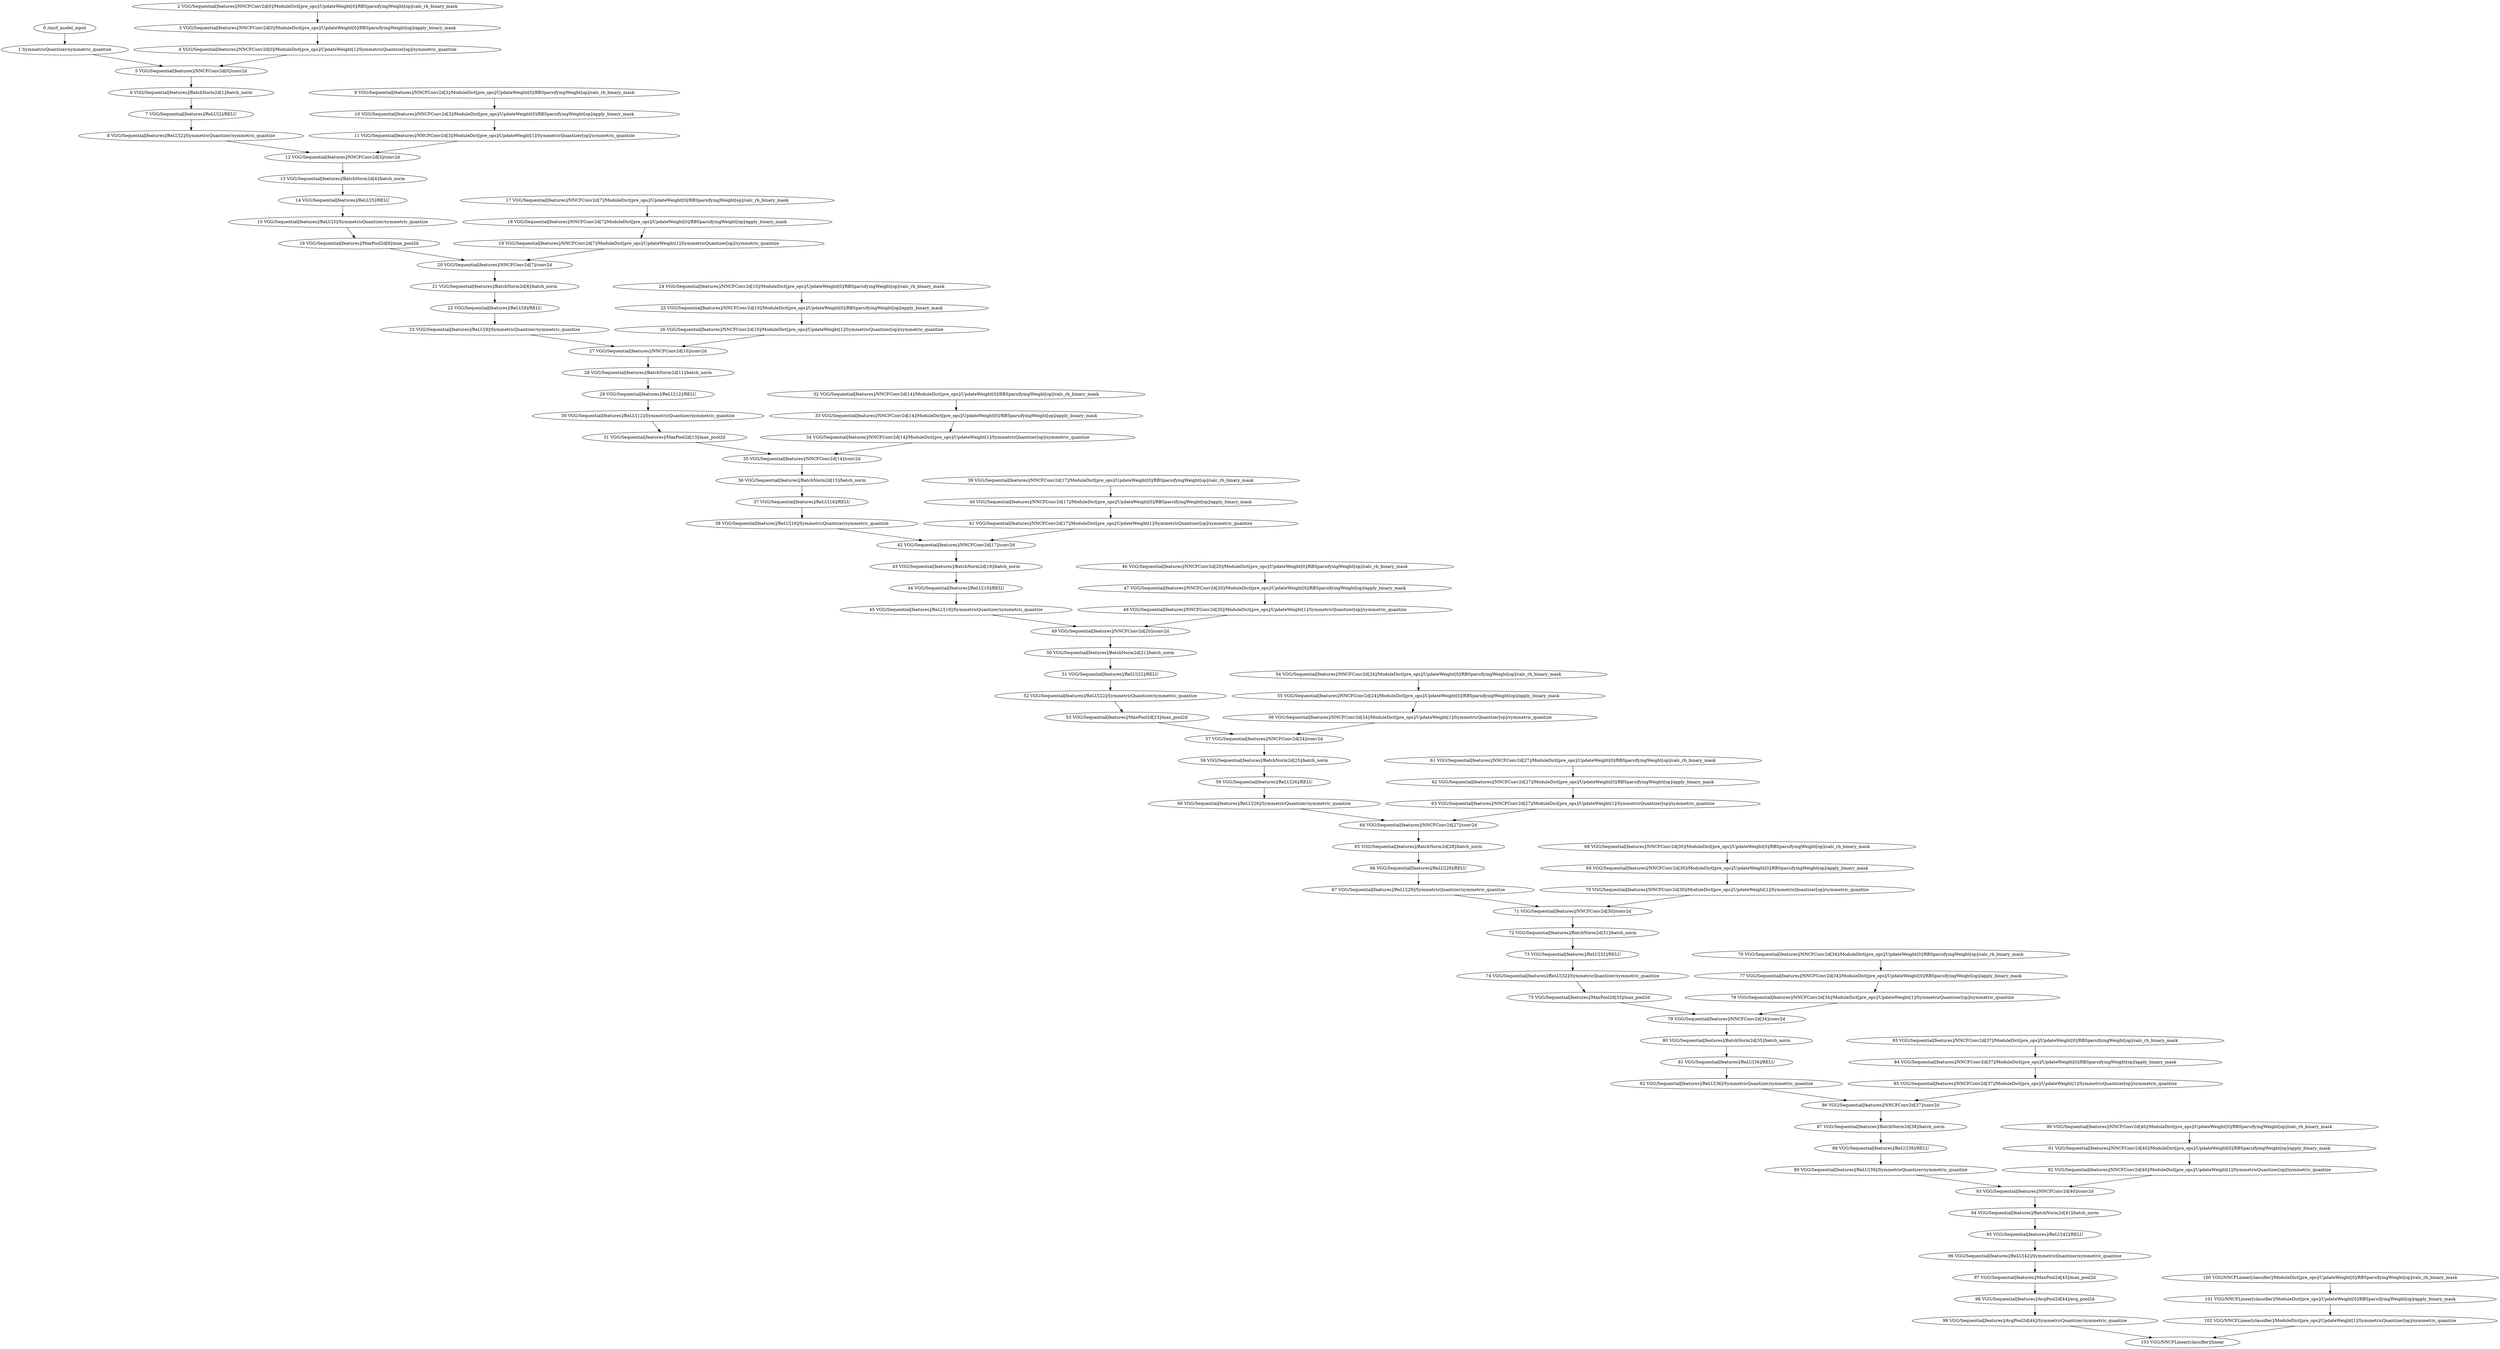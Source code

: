 strict digraph  {
"0 /nncf_model_input" [id=0, scope="", type=nncf_model_input];
"1 SymmetricQuantizer/symmetric_quantize" [id=1, scope=SymmetricQuantizer, type=symmetric_quantize];
"2 VGG/Sequential[features]/NNCFConv2d[0]/ModuleDict[pre_ops]/UpdateWeight[0]/RBSparsifyingWeight[op]/calc_rb_binary_mask" [id=2, scope="VGG/Sequential[features]/NNCFConv2d[0]/ModuleDict[pre_ops]/UpdateWeight[0]/RBSparsifyingWeight[op]", type=calc_rb_binary_mask];
"3 VGG/Sequential[features]/NNCFConv2d[0]/ModuleDict[pre_ops]/UpdateWeight[0]/RBSparsifyingWeight[op]/apply_binary_mask" [id=3, scope="VGG/Sequential[features]/NNCFConv2d[0]/ModuleDict[pre_ops]/UpdateWeight[0]/RBSparsifyingWeight[op]", type=apply_binary_mask];
"4 VGG/Sequential[features]/NNCFConv2d[0]/ModuleDict[pre_ops]/UpdateWeight[1]/SymmetricQuantizer[op]/symmetric_quantize" [id=4, scope="VGG/Sequential[features]/NNCFConv2d[0]/ModuleDict[pre_ops]/UpdateWeight[1]/SymmetricQuantizer[op]", type=symmetric_quantize];
"5 VGG/Sequential[features]/NNCFConv2d[0]/conv2d" [id=5, scope="VGG/Sequential[features]/NNCFConv2d[0]", type=conv2d];
"6 VGG/Sequential[features]/BatchNorm2d[1]/batch_norm" [id=6, scope="VGG/Sequential[features]/BatchNorm2d[1]", type=batch_norm];
"7 VGG/Sequential[features]/ReLU[2]/RELU" [id=7, scope="VGG/Sequential[features]/ReLU[2]", type=RELU];
"8 VGG/Sequential[features]/ReLU[2]/SymmetricQuantizer/symmetric_quantize" [id=8, scope="VGG/Sequential[features]/ReLU[2]/SymmetricQuantizer", type=symmetric_quantize];
"9 VGG/Sequential[features]/NNCFConv2d[3]/ModuleDict[pre_ops]/UpdateWeight[0]/RBSparsifyingWeight[op]/calc_rb_binary_mask" [id=9, scope="VGG/Sequential[features]/NNCFConv2d[3]/ModuleDict[pre_ops]/UpdateWeight[0]/RBSparsifyingWeight[op]", type=calc_rb_binary_mask];
"10 VGG/Sequential[features]/NNCFConv2d[3]/ModuleDict[pre_ops]/UpdateWeight[0]/RBSparsifyingWeight[op]/apply_binary_mask" [id=10, scope="VGG/Sequential[features]/NNCFConv2d[3]/ModuleDict[pre_ops]/UpdateWeight[0]/RBSparsifyingWeight[op]", type=apply_binary_mask];
"11 VGG/Sequential[features]/NNCFConv2d[3]/ModuleDict[pre_ops]/UpdateWeight[1]/SymmetricQuantizer[op]/symmetric_quantize" [id=11, scope="VGG/Sequential[features]/NNCFConv2d[3]/ModuleDict[pre_ops]/UpdateWeight[1]/SymmetricQuantizer[op]", type=symmetric_quantize];
"12 VGG/Sequential[features]/NNCFConv2d[3]/conv2d" [id=12, scope="VGG/Sequential[features]/NNCFConv2d[3]", type=conv2d];
"13 VGG/Sequential[features]/BatchNorm2d[4]/batch_norm" [id=13, scope="VGG/Sequential[features]/BatchNorm2d[4]", type=batch_norm];
"14 VGG/Sequential[features]/ReLU[5]/RELU" [id=14, scope="VGG/Sequential[features]/ReLU[5]", type=RELU];
"15 VGG/Sequential[features]/ReLU[5]/SymmetricQuantizer/symmetric_quantize" [id=15, scope="VGG/Sequential[features]/ReLU[5]/SymmetricQuantizer", type=symmetric_quantize];
"16 VGG/Sequential[features]/MaxPool2d[6]/max_pool2d" [id=16, scope="VGG/Sequential[features]/MaxPool2d[6]", type=max_pool2d];
"17 VGG/Sequential[features]/NNCFConv2d[7]/ModuleDict[pre_ops]/UpdateWeight[0]/RBSparsifyingWeight[op]/calc_rb_binary_mask" [id=17, scope="VGG/Sequential[features]/NNCFConv2d[7]/ModuleDict[pre_ops]/UpdateWeight[0]/RBSparsifyingWeight[op]", type=calc_rb_binary_mask];
"18 VGG/Sequential[features]/NNCFConv2d[7]/ModuleDict[pre_ops]/UpdateWeight[0]/RBSparsifyingWeight[op]/apply_binary_mask" [id=18, scope="VGG/Sequential[features]/NNCFConv2d[7]/ModuleDict[pre_ops]/UpdateWeight[0]/RBSparsifyingWeight[op]", type=apply_binary_mask];
"19 VGG/Sequential[features]/NNCFConv2d[7]/ModuleDict[pre_ops]/UpdateWeight[1]/SymmetricQuantizer[op]/symmetric_quantize" [id=19, scope="VGG/Sequential[features]/NNCFConv2d[7]/ModuleDict[pre_ops]/UpdateWeight[1]/SymmetricQuantizer[op]", type=symmetric_quantize];
"20 VGG/Sequential[features]/NNCFConv2d[7]/conv2d" [id=20, scope="VGG/Sequential[features]/NNCFConv2d[7]", type=conv2d];
"21 VGG/Sequential[features]/BatchNorm2d[8]/batch_norm" [id=21, scope="VGG/Sequential[features]/BatchNorm2d[8]", type=batch_norm];
"22 VGG/Sequential[features]/ReLU[9]/RELU" [id=22, scope="VGG/Sequential[features]/ReLU[9]", type=RELU];
"23 VGG/Sequential[features]/ReLU[9]/SymmetricQuantizer/symmetric_quantize" [id=23, scope="VGG/Sequential[features]/ReLU[9]/SymmetricQuantizer", type=symmetric_quantize];
"24 VGG/Sequential[features]/NNCFConv2d[10]/ModuleDict[pre_ops]/UpdateWeight[0]/RBSparsifyingWeight[op]/calc_rb_binary_mask" [id=24, scope="VGG/Sequential[features]/NNCFConv2d[10]/ModuleDict[pre_ops]/UpdateWeight[0]/RBSparsifyingWeight[op]", type=calc_rb_binary_mask];
"25 VGG/Sequential[features]/NNCFConv2d[10]/ModuleDict[pre_ops]/UpdateWeight[0]/RBSparsifyingWeight[op]/apply_binary_mask" [id=25, scope="VGG/Sequential[features]/NNCFConv2d[10]/ModuleDict[pre_ops]/UpdateWeight[0]/RBSparsifyingWeight[op]", type=apply_binary_mask];
"26 VGG/Sequential[features]/NNCFConv2d[10]/ModuleDict[pre_ops]/UpdateWeight[1]/SymmetricQuantizer[op]/symmetric_quantize" [id=26, scope="VGG/Sequential[features]/NNCFConv2d[10]/ModuleDict[pre_ops]/UpdateWeight[1]/SymmetricQuantizer[op]", type=symmetric_quantize];
"27 VGG/Sequential[features]/NNCFConv2d[10]/conv2d" [id=27, scope="VGG/Sequential[features]/NNCFConv2d[10]", type=conv2d];
"28 VGG/Sequential[features]/BatchNorm2d[11]/batch_norm" [id=28, scope="VGG/Sequential[features]/BatchNorm2d[11]", type=batch_norm];
"29 VGG/Sequential[features]/ReLU[12]/RELU" [id=29, scope="VGG/Sequential[features]/ReLU[12]", type=RELU];
"30 VGG/Sequential[features]/ReLU[12]/SymmetricQuantizer/symmetric_quantize" [id=30, scope="VGG/Sequential[features]/ReLU[12]/SymmetricQuantizer", type=symmetric_quantize];
"31 VGG/Sequential[features]/MaxPool2d[13]/max_pool2d" [id=31, scope="VGG/Sequential[features]/MaxPool2d[13]", type=max_pool2d];
"32 VGG/Sequential[features]/NNCFConv2d[14]/ModuleDict[pre_ops]/UpdateWeight[0]/RBSparsifyingWeight[op]/calc_rb_binary_mask" [id=32, scope="VGG/Sequential[features]/NNCFConv2d[14]/ModuleDict[pre_ops]/UpdateWeight[0]/RBSparsifyingWeight[op]", type=calc_rb_binary_mask];
"33 VGG/Sequential[features]/NNCFConv2d[14]/ModuleDict[pre_ops]/UpdateWeight[0]/RBSparsifyingWeight[op]/apply_binary_mask" [id=33, scope="VGG/Sequential[features]/NNCFConv2d[14]/ModuleDict[pre_ops]/UpdateWeight[0]/RBSparsifyingWeight[op]", type=apply_binary_mask];
"34 VGG/Sequential[features]/NNCFConv2d[14]/ModuleDict[pre_ops]/UpdateWeight[1]/SymmetricQuantizer[op]/symmetric_quantize" [id=34, scope="VGG/Sequential[features]/NNCFConv2d[14]/ModuleDict[pre_ops]/UpdateWeight[1]/SymmetricQuantizer[op]", type=symmetric_quantize];
"35 VGG/Sequential[features]/NNCFConv2d[14]/conv2d" [id=35, scope="VGG/Sequential[features]/NNCFConv2d[14]", type=conv2d];
"36 VGG/Sequential[features]/BatchNorm2d[15]/batch_norm" [id=36, scope="VGG/Sequential[features]/BatchNorm2d[15]", type=batch_norm];
"37 VGG/Sequential[features]/ReLU[16]/RELU" [id=37, scope="VGG/Sequential[features]/ReLU[16]", type=RELU];
"38 VGG/Sequential[features]/ReLU[16]/SymmetricQuantizer/symmetric_quantize" [id=38, scope="VGG/Sequential[features]/ReLU[16]/SymmetricQuantizer", type=symmetric_quantize];
"39 VGG/Sequential[features]/NNCFConv2d[17]/ModuleDict[pre_ops]/UpdateWeight[0]/RBSparsifyingWeight[op]/calc_rb_binary_mask" [id=39, scope="VGG/Sequential[features]/NNCFConv2d[17]/ModuleDict[pre_ops]/UpdateWeight[0]/RBSparsifyingWeight[op]", type=calc_rb_binary_mask];
"40 VGG/Sequential[features]/NNCFConv2d[17]/ModuleDict[pre_ops]/UpdateWeight[0]/RBSparsifyingWeight[op]/apply_binary_mask" [id=40, scope="VGG/Sequential[features]/NNCFConv2d[17]/ModuleDict[pre_ops]/UpdateWeight[0]/RBSparsifyingWeight[op]", type=apply_binary_mask];
"41 VGG/Sequential[features]/NNCFConv2d[17]/ModuleDict[pre_ops]/UpdateWeight[1]/SymmetricQuantizer[op]/symmetric_quantize" [id=41, scope="VGG/Sequential[features]/NNCFConv2d[17]/ModuleDict[pre_ops]/UpdateWeight[1]/SymmetricQuantizer[op]", type=symmetric_quantize];
"42 VGG/Sequential[features]/NNCFConv2d[17]/conv2d" [id=42, scope="VGG/Sequential[features]/NNCFConv2d[17]", type=conv2d];
"43 VGG/Sequential[features]/BatchNorm2d[18]/batch_norm" [id=43, scope="VGG/Sequential[features]/BatchNorm2d[18]", type=batch_norm];
"44 VGG/Sequential[features]/ReLU[19]/RELU" [id=44, scope="VGG/Sequential[features]/ReLU[19]", type=RELU];
"45 VGG/Sequential[features]/ReLU[19]/SymmetricQuantizer/symmetric_quantize" [id=45, scope="VGG/Sequential[features]/ReLU[19]/SymmetricQuantizer", type=symmetric_quantize];
"46 VGG/Sequential[features]/NNCFConv2d[20]/ModuleDict[pre_ops]/UpdateWeight[0]/RBSparsifyingWeight[op]/calc_rb_binary_mask" [id=46, scope="VGG/Sequential[features]/NNCFConv2d[20]/ModuleDict[pre_ops]/UpdateWeight[0]/RBSparsifyingWeight[op]", type=calc_rb_binary_mask];
"47 VGG/Sequential[features]/NNCFConv2d[20]/ModuleDict[pre_ops]/UpdateWeight[0]/RBSparsifyingWeight[op]/apply_binary_mask" [id=47, scope="VGG/Sequential[features]/NNCFConv2d[20]/ModuleDict[pre_ops]/UpdateWeight[0]/RBSparsifyingWeight[op]", type=apply_binary_mask];
"48 VGG/Sequential[features]/NNCFConv2d[20]/ModuleDict[pre_ops]/UpdateWeight[1]/SymmetricQuantizer[op]/symmetric_quantize" [id=48, scope="VGG/Sequential[features]/NNCFConv2d[20]/ModuleDict[pre_ops]/UpdateWeight[1]/SymmetricQuantizer[op]", type=symmetric_quantize];
"49 VGG/Sequential[features]/NNCFConv2d[20]/conv2d" [id=49, scope="VGG/Sequential[features]/NNCFConv2d[20]", type=conv2d];
"50 VGG/Sequential[features]/BatchNorm2d[21]/batch_norm" [id=50, scope="VGG/Sequential[features]/BatchNorm2d[21]", type=batch_norm];
"51 VGG/Sequential[features]/ReLU[22]/RELU" [id=51, scope="VGG/Sequential[features]/ReLU[22]", type=RELU];
"52 VGG/Sequential[features]/ReLU[22]/SymmetricQuantizer/symmetric_quantize" [id=52, scope="VGG/Sequential[features]/ReLU[22]/SymmetricQuantizer", type=symmetric_quantize];
"53 VGG/Sequential[features]/MaxPool2d[23]/max_pool2d" [id=53, scope="VGG/Sequential[features]/MaxPool2d[23]", type=max_pool2d];
"54 VGG/Sequential[features]/NNCFConv2d[24]/ModuleDict[pre_ops]/UpdateWeight[0]/RBSparsifyingWeight[op]/calc_rb_binary_mask" [id=54, scope="VGG/Sequential[features]/NNCFConv2d[24]/ModuleDict[pre_ops]/UpdateWeight[0]/RBSparsifyingWeight[op]", type=calc_rb_binary_mask];
"55 VGG/Sequential[features]/NNCFConv2d[24]/ModuleDict[pre_ops]/UpdateWeight[0]/RBSparsifyingWeight[op]/apply_binary_mask" [id=55, scope="VGG/Sequential[features]/NNCFConv2d[24]/ModuleDict[pre_ops]/UpdateWeight[0]/RBSparsifyingWeight[op]", type=apply_binary_mask];
"56 VGG/Sequential[features]/NNCFConv2d[24]/ModuleDict[pre_ops]/UpdateWeight[1]/SymmetricQuantizer[op]/symmetric_quantize" [id=56, scope="VGG/Sequential[features]/NNCFConv2d[24]/ModuleDict[pre_ops]/UpdateWeight[1]/SymmetricQuantizer[op]", type=symmetric_quantize];
"57 VGG/Sequential[features]/NNCFConv2d[24]/conv2d" [id=57, scope="VGG/Sequential[features]/NNCFConv2d[24]", type=conv2d];
"58 VGG/Sequential[features]/BatchNorm2d[25]/batch_norm" [id=58, scope="VGG/Sequential[features]/BatchNorm2d[25]", type=batch_norm];
"59 VGG/Sequential[features]/ReLU[26]/RELU" [id=59, scope="VGG/Sequential[features]/ReLU[26]", type=RELU];
"60 VGG/Sequential[features]/ReLU[26]/SymmetricQuantizer/symmetric_quantize" [id=60, scope="VGG/Sequential[features]/ReLU[26]/SymmetricQuantizer", type=symmetric_quantize];
"61 VGG/Sequential[features]/NNCFConv2d[27]/ModuleDict[pre_ops]/UpdateWeight[0]/RBSparsifyingWeight[op]/calc_rb_binary_mask" [id=61, scope="VGG/Sequential[features]/NNCFConv2d[27]/ModuleDict[pre_ops]/UpdateWeight[0]/RBSparsifyingWeight[op]", type=calc_rb_binary_mask];
"62 VGG/Sequential[features]/NNCFConv2d[27]/ModuleDict[pre_ops]/UpdateWeight[0]/RBSparsifyingWeight[op]/apply_binary_mask" [id=62, scope="VGG/Sequential[features]/NNCFConv2d[27]/ModuleDict[pre_ops]/UpdateWeight[0]/RBSparsifyingWeight[op]", type=apply_binary_mask];
"63 VGG/Sequential[features]/NNCFConv2d[27]/ModuleDict[pre_ops]/UpdateWeight[1]/SymmetricQuantizer[op]/symmetric_quantize" [id=63, scope="VGG/Sequential[features]/NNCFConv2d[27]/ModuleDict[pre_ops]/UpdateWeight[1]/SymmetricQuantizer[op]", type=symmetric_quantize];
"64 VGG/Sequential[features]/NNCFConv2d[27]/conv2d" [id=64, scope="VGG/Sequential[features]/NNCFConv2d[27]", type=conv2d];
"65 VGG/Sequential[features]/BatchNorm2d[28]/batch_norm" [id=65, scope="VGG/Sequential[features]/BatchNorm2d[28]", type=batch_norm];
"66 VGG/Sequential[features]/ReLU[29]/RELU" [id=66, scope="VGG/Sequential[features]/ReLU[29]", type=RELU];
"67 VGG/Sequential[features]/ReLU[29]/SymmetricQuantizer/symmetric_quantize" [id=67, scope="VGG/Sequential[features]/ReLU[29]/SymmetricQuantizer", type=symmetric_quantize];
"68 VGG/Sequential[features]/NNCFConv2d[30]/ModuleDict[pre_ops]/UpdateWeight[0]/RBSparsifyingWeight[op]/calc_rb_binary_mask" [id=68, scope="VGG/Sequential[features]/NNCFConv2d[30]/ModuleDict[pre_ops]/UpdateWeight[0]/RBSparsifyingWeight[op]", type=calc_rb_binary_mask];
"69 VGG/Sequential[features]/NNCFConv2d[30]/ModuleDict[pre_ops]/UpdateWeight[0]/RBSparsifyingWeight[op]/apply_binary_mask" [id=69, scope="VGG/Sequential[features]/NNCFConv2d[30]/ModuleDict[pre_ops]/UpdateWeight[0]/RBSparsifyingWeight[op]", type=apply_binary_mask];
"70 VGG/Sequential[features]/NNCFConv2d[30]/ModuleDict[pre_ops]/UpdateWeight[1]/SymmetricQuantizer[op]/symmetric_quantize" [id=70, scope="VGG/Sequential[features]/NNCFConv2d[30]/ModuleDict[pre_ops]/UpdateWeight[1]/SymmetricQuantizer[op]", type=symmetric_quantize];
"71 VGG/Sequential[features]/NNCFConv2d[30]/conv2d" [id=71, scope="VGG/Sequential[features]/NNCFConv2d[30]", type=conv2d];
"72 VGG/Sequential[features]/BatchNorm2d[31]/batch_norm" [id=72, scope="VGG/Sequential[features]/BatchNorm2d[31]", type=batch_norm];
"73 VGG/Sequential[features]/ReLU[32]/RELU" [id=73, scope="VGG/Sequential[features]/ReLU[32]", type=RELU];
"74 VGG/Sequential[features]/ReLU[32]/SymmetricQuantizer/symmetric_quantize" [id=74, scope="VGG/Sequential[features]/ReLU[32]/SymmetricQuantizer", type=symmetric_quantize];
"75 VGG/Sequential[features]/MaxPool2d[33]/max_pool2d" [id=75, scope="VGG/Sequential[features]/MaxPool2d[33]", type=max_pool2d];
"76 VGG/Sequential[features]/NNCFConv2d[34]/ModuleDict[pre_ops]/UpdateWeight[0]/RBSparsifyingWeight[op]/calc_rb_binary_mask" [id=76, scope="VGG/Sequential[features]/NNCFConv2d[34]/ModuleDict[pre_ops]/UpdateWeight[0]/RBSparsifyingWeight[op]", type=calc_rb_binary_mask];
"77 VGG/Sequential[features]/NNCFConv2d[34]/ModuleDict[pre_ops]/UpdateWeight[0]/RBSparsifyingWeight[op]/apply_binary_mask" [id=77, scope="VGG/Sequential[features]/NNCFConv2d[34]/ModuleDict[pre_ops]/UpdateWeight[0]/RBSparsifyingWeight[op]", type=apply_binary_mask];
"78 VGG/Sequential[features]/NNCFConv2d[34]/ModuleDict[pre_ops]/UpdateWeight[1]/SymmetricQuantizer[op]/symmetric_quantize" [id=78, scope="VGG/Sequential[features]/NNCFConv2d[34]/ModuleDict[pre_ops]/UpdateWeight[1]/SymmetricQuantizer[op]", type=symmetric_quantize];
"79 VGG/Sequential[features]/NNCFConv2d[34]/conv2d" [id=79, scope="VGG/Sequential[features]/NNCFConv2d[34]", type=conv2d];
"80 VGG/Sequential[features]/BatchNorm2d[35]/batch_norm" [id=80, scope="VGG/Sequential[features]/BatchNorm2d[35]", type=batch_norm];
"81 VGG/Sequential[features]/ReLU[36]/RELU" [id=81, scope="VGG/Sequential[features]/ReLU[36]", type=RELU];
"82 VGG/Sequential[features]/ReLU[36]/SymmetricQuantizer/symmetric_quantize" [id=82, scope="VGG/Sequential[features]/ReLU[36]/SymmetricQuantizer", type=symmetric_quantize];
"83 VGG/Sequential[features]/NNCFConv2d[37]/ModuleDict[pre_ops]/UpdateWeight[0]/RBSparsifyingWeight[op]/calc_rb_binary_mask" [id=83, scope="VGG/Sequential[features]/NNCFConv2d[37]/ModuleDict[pre_ops]/UpdateWeight[0]/RBSparsifyingWeight[op]", type=calc_rb_binary_mask];
"84 VGG/Sequential[features]/NNCFConv2d[37]/ModuleDict[pre_ops]/UpdateWeight[0]/RBSparsifyingWeight[op]/apply_binary_mask" [id=84, scope="VGG/Sequential[features]/NNCFConv2d[37]/ModuleDict[pre_ops]/UpdateWeight[0]/RBSparsifyingWeight[op]", type=apply_binary_mask];
"85 VGG/Sequential[features]/NNCFConv2d[37]/ModuleDict[pre_ops]/UpdateWeight[1]/SymmetricQuantizer[op]/symmetric_quantize" [id=85, scope="VGG/Sequential[features]/NNCFConv2d[37]/ModuleDict[pre_ops]/UpdateWeight[1]/SymmetricQuantizer[op]", type=symmetric_quantize];
"86 VGG/Sequential[features]/NNCFConv2d[37]/conv2d" [id=86, scope="VGG/Sequential[features]/NNCFConv2d[37]", type=conv2d];
"87 VGG/Sequential[features]/BatchNorm2d[38]/batch_norm" [id=87, scope="VGG/Sequential[features]/BatchNorm2d[38]", type=batch_norm];
"88 VGG/Sequential[features]/ReLU[39]/RELU" [id=88, scope="VGG/Sequential[features]/ReLU[39]", type=RELU];
"89 VGG/Sequential[features]/ReLU[39]/SymmetricQuantizer/symmetric_quantize" [id=89, scope="VGG/Sequential[features]/ReLU[39]/SymmetricQuantizer", type=symmetric_quantize];
"90 VGG/Sequential[features]/NNCFConv2d[40]/ModuleDict[pre_ops]/UpdateWeight[0]/RBSparsifyingWeight[op]/calc_rb_binary_mask" [id=90, scope="VGG/Sequential[features]/NNCFConv2d[40]/ModuleDict[pre_ops]/UpdateWeight[0]/RBSparsifyingWeight[op]", type=calc_rb_binary_mask];
"91 VGG/Sequential[features]/NNCFConv2d[40]/ModuleDict[pre_ops]/UpdateWeight[0]/RBSparsifyingWeight[op]/apply_binary_mask" [id=91, scope="VGG/Sequential[features]/NNCFConv2d[40]/ModuleDict[pre_ops]/UpdateWeight[0]/RBSparsifyingWeight[op]", type=apply_binary_mask];
"92 VGG/Sequential[features]/NNCFConv2d[40]/ModuleDict[pre_ops]/UpdateWeight[1]/SymmetricQuantizer[op]/symmetric_quantize" [id=92, scope="VGG/Sequential[features]/NNCFConv2d[40]/ModuleDict[pre_ops]/UpdateWeight[1]/SymmetricQuantizer[op]", type=symmetric_quantize];
"93 VGG/Sequential[features]/NNCFConv2d[40]/conv2d" [id=93, scope="VGG/Sequential[features]/NNCFConv2d[40]", type=conv2d];
"94 VGG/Sequential[features]/BatchNorm2d[41]/batch_norm" [id=94, scope="VGG/Sequential[features]/BatchNorm2d[41]", type=batch_norm];
"95 VGG/Sequential[features]/ReLU[42]/RELU" [id=95, scope="VGG/Sequential[features]/ReLU[42]", type=RELU];
"96 VGG/Sequential[features]/ReLU[42]/SymmetricQuantizer/symmetric_quantize" [id=96, scope="VGG/Sequential[features]/ReLU[42]/SymmetricQuantizer", type=symmetric_quantize];
"97 VGG/Sequential[features]/MaxPool2d[43]/max_pool2d" [id=97, scope="VGG/Sequential[features]/MaxPool2d[43]", type=max_pool2d];
"98 VGG/Sequential[features]/AvgPool2d[44]/avg_pool2d" [id=98, scope="VGG/Sequential[features]/AvgPool2d[44]", type=avg_pool2d];
"99 VGG/Sequential[features]/AvgPool2d[44]/SymmetricQuantizer/symmetric_quantize" [id=99, scope="VGG/Sequential[features]/AvgPool2d[44]/SymmetricQuantizer", type=symmetric_quantize];
"100 VGG/NNCFLinear[classifier]/ModuleDict[pre_ops]/UpdateWeight[0]/RBSparsifyingWeight[op]/calc_rb_binary_mask" [id=100, scope="VGG/NNCFLinear[classifier]/ModuleDict[pre_ops]/UpdateWeight[0]/RBSparsifyingWeight[op]", type=calc_rb_binary_mask];
"101 VGG/NNCFLinear[classifier]/ModuleDict[pre_ops]/UpdateWeight[0]/RBSparsifyingWeight[op]/apply_binary_mask" [id=101, scope="VGG/NNCFLinear[classifier]/ModuleDict[pre_ops]/UpdateWeight[0]/RBSparsifyingWeight[op]", type=apply_binary_mask];
"102 VGG/NNCFLinear[classifier]/ModuleDict[pre_ops]/UpdateWeight[1]/SymmetricQuantizer[op]/symmetric_quantize" [id=102, scope="VGG/NNCFLinear[classifier]/ModuleDict[pre_ops]/UpdateWeight[1]/SymmetricQuantizer[op]", type=symmetric_quantize];
"103 VGG/NNCFLinear[classifier]/linear" [id=103, scope="VGG/NNCFLinear[classifier]", type=linear];
"0 /nncf_model_input" -> "1 SymmetricQuantizer/symmetric_quantize";
"1 SymmetricQuantizer/symmetric_quantize" -> "5 VGG/Sequential[features]/NNCFConv2d[0]/conv2d";
"2 VGG/Sequential[features]/NNCFConv2d[0]/ModuleDict[pre_ops]/UpdateWeight[0]/RBSparsifyingWeight[op]/calc_rb_binary_mask" -> "3 VGG/Sequential[features]/NNCFConv2d[0]/ModuleDict[pre_ops]/UpdateWeight[0]/RBSparsifyingWeight[op]/apply_binary_mask";
"3 VGG/Sequential[features]/NNCFConv2d[0]/ModuleDict[pre_ops]/UpdateWeight[0]/RBSparsifyingWeight[op]/apply_binary_mask" -> "4 VGG/Sequential[features]/NNCFConv2d[0]/ModuleDict[pre_ops]/UpdateWeight[1]/SymmetricQuantizer[op]/symmetric_quantize";
"4 VGG/Sequential[features]/NNCFConv2d[0]/ModuleDict[pre_ops]/UpdateWeight[1]/SymmetricQuantizer[op]/symmetric_quantize" -> "5 VGG/Sequential[features]/NNCFConv2d[0]/conv2d";
"5 VGG/Sequential[features]/NNCFConv2d[0]/conv2d" -> "6 VGG/Sequential[features]/BatchNorm2d[1]/batch_norm";
"6 VGG/Sequential[features]/BatchNorm2d[1]/batch_norm" -> "7 VGG/Sequential[features]/ReLU[2]/RELU";
"7 VGG/Sequential[features]/ReLU[2]/RELU" -> "8 VGG/Sequential[features]/ReLU[2]/SymmetricQuantizer/symmetric_quantize";
"8 VGG/Sequential[features]/ReLU[2]/SymmetricQuantizer/symmetric_quantize" -> "12 VGG/Sequential[features]/NNCFConv2d[3]/conv2d";
"9 VGG/Sequential[features]/NNCFConv2d[3]/ModuleDict[pre_ops]/UpdateWeight[0]/RBSparsifyingWeight[op]/calc_rb_binary_mask" -> "10 VGG/Sequential[features]/NNCFConv2d[3]/ModuleDict[pre_ops]/UpdateWeight[0]/RBSparsifyingWeight[op]/apply_binary_mask";
"10 VGG/Sequential[features]/NNCFConv2d[3]/ModuleDict[pre_ops]/UpdateWeight[0]/RBSparsifyingWeight[op]/apply_binary_mask" -> "11 VGG/Sequential[features]/NNCFConv2d[3]/ModuleDict[pre_ops]/UpdateWeight[1]/SymmetricQuantizer[op]/symmetric_quantize";
"11 VGG/Sequential[features]/NNCFConv2d[3]/ModuleDict[pre_ops]/UpdateWeight[1]/SymmetricQuantizer[op]/symmetric_quantize" -> "12 VGG/Sequential[features]/NNCFConv2d[3]/conv2d";
"12 VGG/Sequential[features]/NNCFConv2d[3]/conv2d" -> "13 VGG/Sequential[features]/BatchNorm2d[4]/batch_norm";
"13 VGG/Sequential[features]/BatchNorm2d[4]/batch_norm" -> "14 VGG/Sequential[features]/ReLU[5]/RELU";
"14 VGG/Sequential[features]/ReLU[5]/RELU" -> "15 VGG/Sequential[features]/ReLU[5]/SymmetricQuantizer/symmetric_quantize";
"15 VGG/Sequential[features]/ReLU[5]/SymmetricQuantizer/symmetric_quantize" -> "16 VGG/Sequential[features]/MaxPool2d[6]/max_pool2d";
"16 VGG/Sequential[features]/MaxPool2d[6]/max_pool2d" -> "20 VGG/Sequential[features]/NNCFConv2d[7]/conv2d";
"17 VGG/Sequential[features]/NNCFConv2d[7]/ModuleDict[pre_ops]/UpdateWeight[0]/RBSparsifyingWeight[op]/calc_rb_binary_mask" -> "18 VGG/Sequential[features]/NNCFConv2d[7]/ModuleDict[pre_ops]/UpdateWeight[0]/RBSparsifyingWeight[op]/apply_binary_mask";
"18 VGG/Sequential[features]/NNCFConv2d[7]/ModuleDict[pre_ops]/UpdateWeight[0]/RBSparsifyingWeight[op]/apply_binary_mask" -> "19 VGG/Sequential[features]/NNCFConv2d[7]/ModuleDict[pre_ops]/UpdateWeight[1]/SymmetricQuantizer[op]/symmetric_quantize";
"19 VGG/Sequential[features]/NNCFConv2d[7]/ModuleDict[pre_ops]/UpdateWeight[1]/SymmetricQuantizer[op]/symmetric_quantize" -> "20 VGG/Sequential[features]/NNCFConv2d[7]/conv2d";
"20 VGG/Sequential[features]/NNCFConv2d[7]/conv2d" -> "21 VGG/Sequential[features]/BatchNorm2d[8]/batch_norm";
"21 VGG/Sequential[features]/BatchNorm2d[8]/batch_norm" -> "22 VGG/Sequential[features]/ReLU[9]/RELU";
"22 VGG/Sequential[features]/ReLU[9]/RELU" -> "23 VGG/Sequential[features]/ReLU[9]/SymmetricQuantizer/symmetric_quantize";
"23 VGG/Sequential[features]/ReLU[9]/SymmetricQuantizer/symmetric_quantize" -> "27 VGG/Sequential[features]/NNCFConv2d[10]/conv2d";
"24 VGG/Sequential[features]/NNCFConv2d[10]/ModuleDict[pre_ops]/UpdateWeight[0]/RBSparsifyingWeight[op]/calc_rb_binary_mask" -> "25 VGG/Sequential[features]/NNCFConv2d[10]/ModuleDict[pre_ops]/UpdateWeight[0]/RBSparsifyingWeight[op]/apply_binary_mask";
"25 VGG/Sequential[features]/NNCFConv2d[10]/ModuleDict[pre_ops]/UpdateWeight[0]/RBSparsifyingWeight[op]/apply_binary_mask" -> "26 VGG/Sequential[features]/NNCFConv2d[10]/ModuleDict[pre_ops]/UpdateWeight[1]/SymmetricQuantizer[op]/symmetric_quantize";
"26 VGG/Sequential[features]/NNCFConv2d[10]/ModuleDict[pre_ops]/UpdateWeight[1]/SymmetricQuantizer[op]/symmetric_quantize" -> "27 VGG/Sequential[features]/NNCFConv2d[10]/conv2d";
"27 VGG/Sequential[features]/NNCFConv2d[10]/conv2d" -> "28 VGG/Sequential[features]/BatchNorm2d[11]/batch_norm";
"28 VGG/Sequential[features]/BatchNorm2d[11]/batch_norm" -> "29 VGG/Sequential[features]/ReLU[12]/RELU";
"29 VGG/Sequential[features]/ReLU[12]/RELU" -> "30 VGG/Sequential[features]/ReLU[12]/SymmetricQuantizer/symmetric_quantize";
"30 VGG/Sequential[features]/ReLU[12]/SymmetricQuantizer/symmetric_quantize" -> "31 VGG/Sequential[features]/MaxPool2d[13]/max_pool2d";
"31 VGG/Sequential[features]/MaxPool2d[13]/max_pool2d" -> "35 VGG/Sequential[features]/NNCFConv2d[14]/conv2d";
"32 VGG/Sequential[features]/NNCFConv2d[14]/ModuleDict[pre_ops]/UpdateWeight[0]/RBSparsifyingWeight[op]/calc_rb_binary_mask" -> "33 VGG/Sequential[features]/NNCFConv2d[14]/ModuleDict[pre_ops]/UpdateWeight[0]/RBSparsifyingWeight[op]/apply_binary_mask";
"33 VGG/Sequential[features]/NNCFConv2d[14]/ModuleDict[pre_ops]/UpdateWeight[0]/RBSparsifyingWeight[op]/apply_binary_mask" -> "34 VGG/Sequential[features]/NNCFConv2d[14]/ModuleDict[pre_ops]/UpdateWeight[1]/SymmetricQuantizer[op]/symmetric_quantize";
"34 VGG/Sequential[features]/NNCFConv2d[14]/ModuleDict[pre_ops]/UpdateWeight[1]/SymmetricQuantizer[op]/symmetric_quantize" -> "35 VGG/Sequential[features]/NNCFConv2d[14]/conv2d";
"35 VGG/Sequential[features]/NNCFConv2d[14]/conv2d" -> "36 VGG/Sequential[features]/BatchNorm2d[15]/batch_norm";
"36 VGG/Sequential[features]/BatchNorm2d[15]/batch_norm" -> "37 VGG/Sequential[features]/ReLU[16]/RELU";
"37 VGG/Sequential[features]/ReLU[16]/RELU" -> "38 VGG/Sequential[features]/ReLU[16]/SymmetricQuantizer/symmetric_quantize";
"38 VGG/Sequential[features]/ReLU[16]/SymmetricQuantizer/symmetric_quantize" -> "42 VGG/Sequential[features]/NNCFConv2d[17]/conv2d";
"39 VGG/Sequential[features]/NNCFConv2d[17]/ModuleDict[pre_ops]/UpdateWeight[0]/RBSparsifyingWeight[op]/calc_rb_binary_mask" -> "40 VGG/Sequential[features]/NNCFConv2d[17]/ModuleDict[pre_ops]/UpdateWeight[0]/RBSparsifyingWeight[op]/apply_binary_mask";
"40 VGG/Sequential[features]/NNCFConv2d[17]/ModuleDict[pre_ops]/UpdateWeight[0]/RBSparsifyingWeight[op]/apply_binary_mask" -> "41 VGG/Sequential[features]/NNCFConv2d[17]/ModuleDict[pre_ops]/UpdateWeight[1]/SymmetricQuantizer[op]/symmetric_quantize";
"41 VGG/Sequential[features]/NNCFConv2d[17]/ModuleDict[pre_ops]/UpdateWeight[1]/SymmetricQuantizer[op]/symmetric_quantize" -> "42 VGG/Sequential[features]/NNCFConv2d[17]/conv2d";
"42 VGG/Sequential[features]/NNCFConv2d[17]/conv2d" -> "43 VGG/Sequential[features]/BatchNorm2d[18]/batch_norm";
"43 VGG/Sequential[features]/BatchNorm2d[18]/batch_norm" -> "44 VGG/Sequential[features]/ReLU[19]/RELU";
"44 VGG/Sequential[features]/ReLU[19]/RELU" -> "45 VGG/Sequential[features]/ReLU[19]/SymmetricQuantizer/symmetric_quantize";
"45 VGG/Sequential[features]/ReLU[19]/SymmetricQuantizer/symmetric_quantize" -> "49 VGG/Sequential[features]/NNCFConv2d[20]/conv2d";
"46 VGG/Sequential[features]/NNCFConv2d[20]/ModuleDict[pre_ops]/UpdateWeight[0]/RBSparsifyingWeight[op]/calc_rb_binary_mask" -> "47 VGG/Sequential[features]/NNCFConv2d[20]/ModuleDict[pre_ops]/UpdateWeight[0]/RBSparsifyingWeight[op]/apply_binary_mask";
"47 VGG/Sequential[features]/NNCFConv2d[20]/ModuleDict[pre_ops]/UpdateWeight[0]/RBSparsifyingWeight[op]/apply_binary_mask" -> "48 VGG/Sequential[features]/NNCFConv2d[20]/ModuleDict[pre_ops]/UpdateWeight[1]/SymmetricQuantizer[op]/symmetric_quantize";
"48 VGG/Sequential[features]/NNCFConv2d[20]/ModuleDict[pre_ops]/UpdateWeight[1]/SymmetricQuantizer[op]/symmetric_quantize" -> "49 VGG/Sequential[features]/NNCFConv2d[20]/conv2d";
"49 VGG/Sequential[features]/NNCFConv2d[20]/conv2d" -> "50 VGG/Sequential[features]/BatchNorm2d[21]/batch_norm";
"50 VGG/Sequential[features]/BatchNorm2d[21]/batch_norm" -> "51 VGG/Sequential[features]/ReLU[22]/RELU";
"51 VGG/Sequential[features]/ReLU[22]/RELU" -> "52 VGG/Sequential[features]/ReLU[22]/SymmetricQuantizer/symmetric_quantize";
"52 VGG/Sequential[features]/ReLU[22]/SymmetricQuantizer/symmetric_quantize" -> "53 VGG/Sequential[features]/MaxPool2d[23]/max_pool2d";
"53 VGG/Sequential[features]/MaxPool2d[23]/max_pool2d" -> "57 VGG/Sequential[features]/NNCFConv2d[24]/conv2d";
"54 VGG/Sequential[features]/NNCFConv2d[24]/ModuleDict[pre_ops]/UpdateWeight[0]/RBSparsifyingWeight[op]/calc_rb_binary_mask" -> "55 VGG/Sequential[features]/NNCFConv2d[24]/ModuleDict[pre_ops]/UpdateWeight[0]/RBSparsifyingWeight[op]/apply_binary_mask";
"55 VGG/Sequential[features]/NNCFConv2d[24]/ModuleDict[pre_ops]/UpdateWeight[0]/RBSparsifyingWeight[op]/apply_binary_mask" -> "56 VGG/Sequential[features]/NNCFConv2d[24]/ModuleDict[pre_ops]/UpdateWeight[1]/SymmetricQuantizer[op]/symmetric_quantize";
"56 VGG/Sequential[features]/NNCFConv2d[24]/ModuleDict[pre_ops]/UpdateWeight[1]/SymmetricQuantizer[op]/symmetric_quantize" -> "57 VGG/Sequential[features]/NNCFConv2d[24]/conv2d";
"57 VGG/Sequential[features]/NNCFConv2d[24]/conv2d" -> "58 VGG/Sequential[features]/BatchNorm2d[25]/batch_norm";
"58 VGG/Sequential[features]/BatchNorm2d[25]/batch_norm" -> "59 VGG/Sequential[features]/ReLU[26]/RELU";
"59 VGG/Sequential[features]/ReLU[26]/RELU" -> "60 VGG/Sequential[features]/ReLU[26]/SymmetricQuantizer/symmetric_quantize";
"60 VGG/Sequential[features]/ReLU[26]/SymmetricQuantizer/symmetric_quantize" -> "64 VGG/Sequential[features]/NNCFConv2d[27]/conv2d";
"61 VGG/Sequential[features]/NNCFConv2d[27]/ModuleDict[pre_ops]/UpdateWeight[0]/RBSparsifyingWeight[op]/calc_rb_binary_mask" -> "62 VGG/Sequential[features]/NNCFConv2d[27]/ModuleDict[pre_ops]/UpdateWeight[0]/RBSparsifyingWeight[op]/apply_binary_mask";
"62 VGG/Sequential[features]/NNCFConv2d[27]/ModuleDict[pre_ops]/UpdateWeight[0]/RBSparsifyingWeight[op]/apply_binary_mask" -> "63 VGG/Sequential[features]/NNCFConv2d[27]/ModuleDict[pre_ops]/UpdateWeight[1]/SymmetricQuantizer[op]/symmetric_quantize";
"63 VGG/Sequential[features]/NNCFConv2d[27]/ModuleDict[pre_ops]/UpdateWeight[1]/SymmetricQuantizer[op]/symmetric_quantize" -> "64 VGG/Sequential[features]/NNCFConv2d[27]/conv2d";
"64 VGG/Sequential[features]/NNCFConv2d[27]/conv2d" -> "65 VGG/Sequential[features]/BatchNorm2d[28]/batch_norm";
"65 VGG/Sequential[features]/BatchNorm2d[28]/batch_norm" -> "66 VGG/Sequential[features]/ReLU[29]/RELU";
"66 VGG/Sequential[features]/ReLU[29]/RELU" -> "67 VGG/Sequential[features]/ReLU[29]/SymmetricQuantizer/symmetric_quantize";
"67 VGG/Sequential[features]/ReLU[29]/SymmetricQuantizer/symmetric_quantize" -> "71 VGG/Sequential[features]/NNCFConv2d[30]/conv2d";
"68 VGG/Sequential[features]/NNCFConv2d[30]/ModuleDict[pre_ops]/UpdateWeight[0]/RBSparsifyingWeight[op]/calc_rb_binary_mask" -> "69 VGG/Sequential[features]/NNCFConv2d[30]/ModuleDict[pre_ops]/UpdateWeight[0]/RBSparsifyingWeight[op]/apply_binary_mask";
"69 VGG/Sequential[features]/NNCFConv2d[30]/ModuleDict[pre_ops]/UpdateWeight[0]/RBSparsifyingWeight[op]/apply_binary_mask" -> "70 VGG/Sequential[features]/NNCFConv2d[30]/ModuleDict[pre_ops]/UpdateWeight[1]/SymmetricQuantizer[op]/symmetric_quantize";
"70 VGG/Sequential[features]/NNCFConv2d[30]/ModuleDict[pre_ops]/UpdateWeight[1]/SymmetricQuantizer[op]/symmetric_quantize" -> "71 VGG/Sequential[features]/NNCFConv2d[30]/conv2d";
"71 VGG/Sequential[features]/NNCFConv2d[30]/conv2d" -> "72 VGG/Sequential[features]/BatchNorm2d[31]/batch_norm";
"72 VGG/Sequential[features]/BatchNorm2d[31]/batch_norm" -> "73 VGG/Sequential[features]/ReLU[32]/RELU";
"73 VGG/Sequential[features]/ReLU[32]/RELU" -> "74 VGG/Sequential[features]/ReLU[32]/SymmetricQuantizer/symmetric_quantize";
"74 VGG/Sequential[features]/ReLU[32]/SymmetricQuantizer/symmetric_quantize" -> "75 VGG/Sequential[features]/MaxPool2d[33]/max_pool2d";
"75 VGG/Sequential[features]/MaxPool2d[33]/max_pool2d" -> "79 VGG/Sequential[features]/NNCFConv2d[34]/conv2d";
"76 VGG/Sequential[features]/NNCFConv2d[34]/ModuleDict[pre_ops]/UpdateWeight[0]/RBSparsifyingWeight[op]/calc_rb_binary_mask" -> "77 VGG/Sequential[features]/NNCFConv2d[34]/ModuleDict[pre_ops]/UpdateWeight[0]/RBSparsifyingWeight[op]/apply_binary_mask";
"77 VGG/Sequential[features]/NNCFConv2d[34]/ModuleDict[pre_ops]/UpdateWeight[0]/RBSparsifyingWeight[op]/apply_binary_mask" -> "78 VGG/Sequential[features]/NNCFConv2d[34]/ModuleDict[pre_ops]/UpdateWeight[1]/SymmetricQuantizer[op]/symmetric_quantize";
"78 VGG/Sequential[features]/NNCFConv2d[34]/ModuleDict[pre_ops]/UpdateWeight[1]/SymmetricQuantizer[op]/symmetric_quantize" -> "79 VGG/Sequential[features]/NNCFConv2d[34]/conv2d";
"79 VGG/Sequential[features]/NNCFConv2d[34]/conv2d" -> "80 VGG/Sequential[features]/BatchNorm2d[35]/batch_norm";
"80 VGG/Sequential[features]/BatchNorm2d[35]/batch_norm" -> "81 VGG/Sequential[features]/ReLU[36]/RELU";
"81 VGG/Sequential[features]/ReLU[36]/RELU" -> "82 VGG/Sequential[features]/ReLU[36]/SymmetricQuantizer/symmetric_quantize";
"82 VGG/Sequential[features]/ReLU[36]/SymmetricQuantizer/symmetric_quantize" -> "86 VGG/Sequential[features]/NNCFConv2d[37]/conv2d";
"83 VGG/Sequential[features]/NNCFConv2d[37]/ModuleDict[pre_ops]/UpdateWeight[0]/RBSparsifyingWeight[op]/calc_rb_binary_mask" -> "84 VGG/Sequential[features]/NNCFConv2d[37]/ModuleDict[pre_ops]/UpdateWeight[0]/RBSparsifyingWeight[op]/apply_binary_mask";
"84 VGG/Sequential[features]/NNCFConv2d[37]/ModuleDict[pre_ops]/UpdateWeight[0]/RBSparsifyingWeight[op]/apply_binary_mask" -> "85 VGG/Sequential[features]/NNCFConv2d[37]/ModuleDict[pre_ops]/UpdateWeight[1]/SymmetricQuantizer[op]/symmetric_quantize";
"85 VGG/Sequential[features]/NNCFConv2d[37]/ModuleDict[pre_ops]/UpdateWeight[1]/SymmetricQuantizer[op]/symmetric_quantize" -> "86 VGG/Sequential[features]/NNCFConv2d[37]/conv2d";
"86 VGG/Sequential[features]/NNCFConv2d[37]/conv2d" -> "87 VGG/Sequential[features]/BatchNorm2d[38]/batch_norm";
"87 VGG/Sequential[features]/BatchNorm2d[38]/batch_norm" -> "88 VGG/Sequential[features]/ReLU[39]/RELU";
"88 VGG/Sequential[features]/ReLU[39]/RELU" -> "89 VGG/Sequential[features]/ReLU[39]/SymmetricQuantizer/symmetric_quantize";
"89 VGG/Sequential[features]/ReLU[39]/SymmetricQuantizer/symmetric_quantize" -> "93 VGG/Sequential[features]/NNCFConv2d[40]/conv2d";
"90 VGG/Sequential[features]/NNCFConv2d[40]/ModuleDict[pre_ops]/UpdateWeight[0]/RBSparsifyingWeight[op]/calc_rb_binary_mask" -> "91 VGG/Sequential[features]/NNCFConv2d[40]/ModuleDict[pre_ops]/UpdateWeight[0]/RBSparsifyingWeight[op]/apply_binary_mask";
"91 VGG/Sequential[features]/NNCFConv2d[40]/ModuleDict[pre_ops]/UpdateWeight[0]/RBSparsifyingWeight[op]/apply_binary_mask" -> "92 VGG/Sequential[features]/NNCFConv2d[40]/ModuleDict[pre_ops]/UpdateWeight[1]/SymmetricQuantizer[op]/symmetric_quantize";
"92 VGG/Sequential[features]/NNCFConv2d[40]/ModuleDict[pre_ops]/UpdateWeight[1]/SymmetricQuantizer[op]/symmetric_quantize" -> "93 VGG/Sequential[features]/NNCFConv2d[40]/conv2d";
"93 VGG/Sequential[features]/NNCFConv2d[40]/conv2d" -> "94 VGG/Sequential[features]/BatchNorm2d[41]/batch_norm";
"94 VGG/Sequential[features]/BatchNorm2d[41]/batch_norm" -> "95 VGG/Sequential[features]/ReLU[42]/RELU";
"95 VGG/Sequential[features]/ReLU[42]/RELU" -> "96 VGG/Sequential[features]/ReLU[42]/SymmetricQuantizer/symmetric_quantize";
"96 VGG/Sequential[features]/ReLU[42]/SymmetricQuantizer/symmetric_quantize" -> "97 VGG/Sequential[features]/MaxPool2d[43]/max_pool2d";
"97 VGG/Sequential[features]/MaxPool2d[43]/max_pool2d" -> "98 VGG/Sequential[features]/AvgPool2d[44]/avg_pool2d";
"98 VGG/Sequential[features]/AvgPool2d[44]/avg_pool2d" -> "99 VGG/Sequential[features]/AvgPool2d[44]/SymmetricQuantizer/symmetric_quantize";
"99 VGG/Sequential[features]/AvgPool2d[44]/SymmetricQuantizer/symmetric_quantize" -> "103 VGG/NNCFLinear[classifier]/linear";
"100 VGG/NNCFLinear[classifier]/ModuleDict[pre_ops]/UpdateWeight[0]/RBSparsifyingWeight[op]/calc_rb_binary_mask" -> "101 VGG/NNCFLinear[classifier]/ModuleDict[pre_ops]/UpdateWeight[0]/RBSparsifyingWeight[op]/apply_binary_mask";
"101 VGG/NNCFLinear[classifier]/ModuleDict[pre_ops]/UpdateWeight[0]/RBSparsifyingWeight[op]/apply_binary_mask" -> "102 VGG/NNCFLinear[classifier]/ModuleDict[pre_ops]/UpdateWeight[1]/SymmetricQuantizer[op]/symmetric_quantize";
"102 VGG/NNCFLinear[classifier]/ModuleDict[pre_ops]/UpdateWeight[1]/SymmetricQuantizer[op]/symmetric_quantize" -> "103 VGG/NNCFLinear[classifier]/linear";
}
